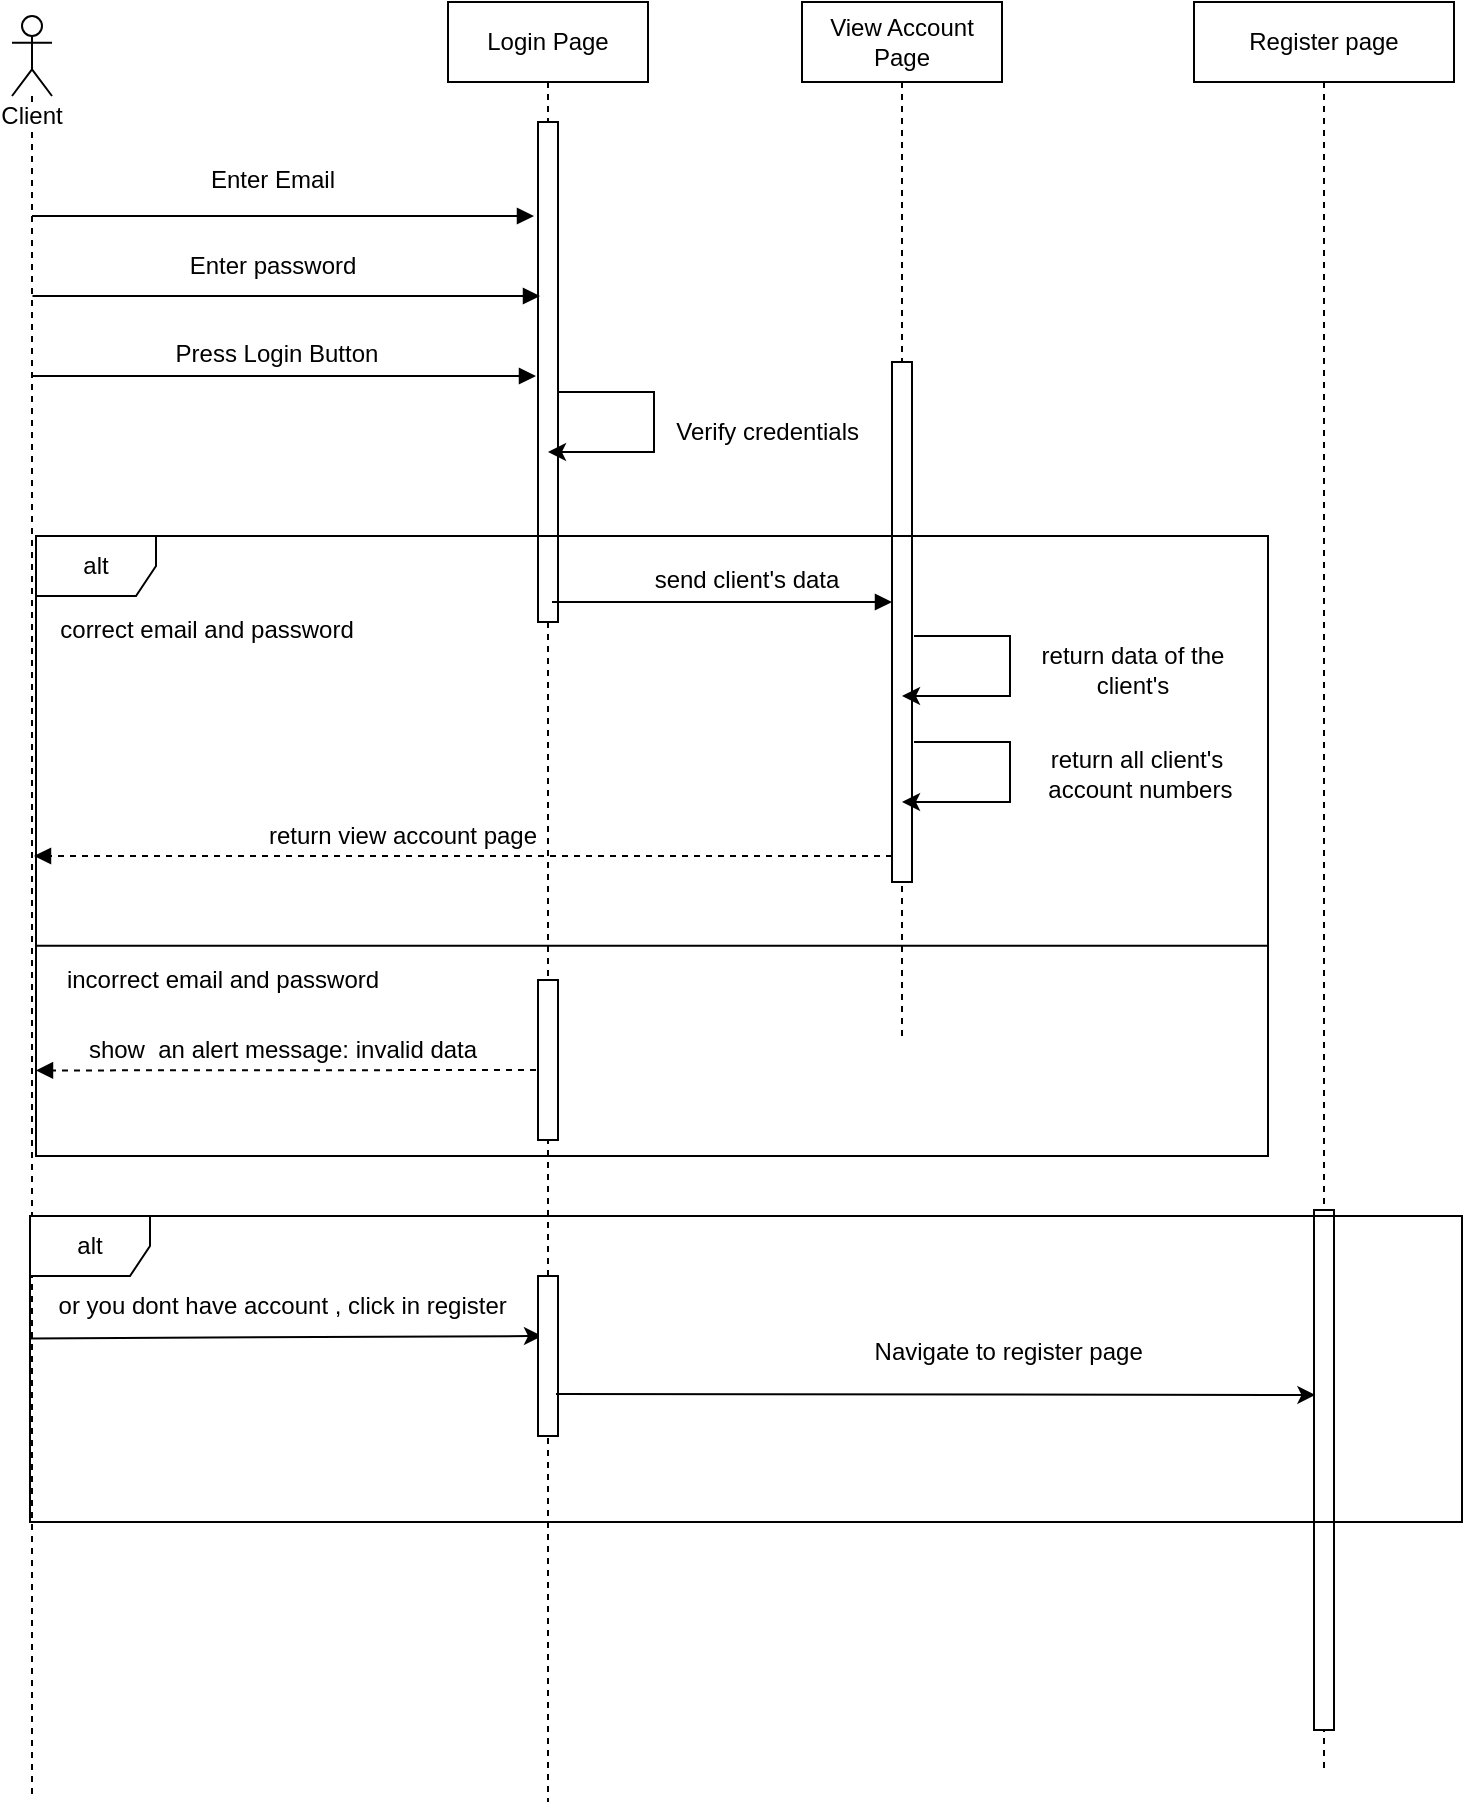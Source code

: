 <mxfile version="21.1.5" type="device">
  <diagram name="Page-1" id="2YBvvXClWsGukQMizWep">
    <mxGraphModel dx="926" dy="476" grid="0" gridSize="10" guides="1" tooltips="1" connect="1" arrows="1" fold="1" page="1" pageScale="1" pageWidth="850" pageHeight="1100" math="0" shadow="0">
      <root>
        <mxCell id="0" />
        <mxCell id="1" parent="0" />
        <mxCell id="IgFrq9FfpR2oLdYjhYIg-1" value="Client&lt;br&gt;" style="shape=umlLifeline;participant=umlActor;perimeter=lifelinePerimeter;whiteSpace=wrap;html=1;container=1;collapsible=0;recursiveResize=0;verticalAlign=top;spacingTop=36;labelBackgroundColor=#ffffff;outlineConnect=0;" parent="1" vertex="1">
          <mxGeometry x="70" y="60" width="20" height="890" as="geometry" />
        </mxCell>
        <mxCell id="IgFrq9FfpR2oLdYjhYIg-9" value="" style="endArrow=block;endFill=1;endSize=6;html=1;" parent="IgFrq9FfpR2oLdYjhYIg-1" edge="1">
          <mxGeometry width="100" relative="1" as="geometry">
            <mxPoint x="10" y="100" as="sourcePoint" />
            <mxPoint x="261" y="100" as="targetPoint" />
          </mxGeometry>
        </mxCell>
        <mxCell id="IgFrq9FfpR2oLdYjhYIg-2" value="Login Page&lt;br&gt;" style="shape=umlLifeline;perimeter=lifelinePerimeter;whiteSpace=wrap;html=1;container=1;collapsible=0;recursiveResize=0;outlineConnect=0;" parent="1" vertex="1">
          <mxGeometry x="288" y="53" width="100" height="900" as="geometry" />
        </mxCell>
        <mxCell id="IgFrq9FfpR2oLdYjhYIg-4" value="" style="html=1;points=[];perimeter=orthogonalPerimeter;" parent="IgFrq9FfpR2oLdYjhYIg-2" vertex="1">
          <mxGeometry x="45" y="60" width="10" height="250" as="geometry" />
        </mxCell>
        <mxCell id="fi9knDPnngR9Sk_oVO4m-11" value="" style="endArrow=classic;html=1;rounded=0;exitX=1;exitY=0.54;exitDx=0;exitDy=0;exitPerimeter=0;" edge="1" parent="IgFrq9FfpR2oLdYjhYIg-2" source="IgFrq9FfpR2oLdYjhYIg-4" target="IgFrq9FfpR2oLdYjhYIg-2">
          <mxGeometry width="50" height="50" relative="1" as="geometry">
            <mxPoint x="60" y="195" as="sourcePoint" />
            <mxPoint x="60" y="242" as="targetPoint" />
            <Array as="points">
              <mxPoint x="103" y="195" />
              <mxPoint x="103" y="225" />
              <mxPoint x="80" y="225" />
            </Array>
          </mxGeometry>
        </mxCell>
        <mxCell id="IgFrq9FfpR2oLdYjhYIg-3" value="View Account Page" style="shape=umlLifeline;perimeter=lifelinePerimeter;whiteSpace=wrap;html=1;container=1;collapsible=0;recursiveResize=0;outlineConnect=0;" parent="1" vertex="1">
          <mxGeometry x="465" y="53" width="100" height="520" as="geometry" />
        </mxCell>
        <mxCell id="IgFrq9FfpR2oLdYjhYIg-19" value="" style="html=1;points=[];perimeter=orthogonalPerimeter;" parent="IgFrq9FfpR2oLdYjhYIg-3" vertex="1">
          <mxGeometry x="45" y="180" width="10" height="260" as="geometry" />
        </mxCell>
        <mxCell id="IgFrq9FfpR2oLdYjhYIg-10" value="Enter Email&lt;br&gt;" style="text;html=1;align=center;verticalAlign=middle;resizable=0;points=[];autosize=1;" parent="1" vertex="1">
          <mxGeometry x="160" y="132" width="80" height="20" as="geometry" />
        </mxCell>
        <mxCell id="IgFrq9FfpR2oLdYjhYIg-11" value="" style="endArrow=block;endFill=1;endSize=6;html=1;" parent="1" edge="1">
          <mxGeometry width="100" relative="1" as="geometry">
            <mxPoint x="80.25" y="200" as="sourcePoint" />
            <mxPoint x="334" y="200" as="targetPoint" />
          </mxGeometry>
        </mxCell>
        <mxCell id="IgFrq9FfpR2oLdYjhYIg-12" value="Enter password&lt;br&gt;&lt;br&gt;" style="text;html=1;align=center;verticalAlign=middle;resizable=0;points=[];autosize=1;" parent="1" vertex="1">
          <mxGeometry x="150" y="177" width="100" height="30" as="geometry" />
        </mxCell>
        <mxCell id="IgFrq9FfpR2oLdYjhYIg-13" value="" style="endArrow=block;endFill=1;endSize=6;html=1;" parent="1" edge="1">
          <mxGeometry width="100" relative="1" as="geometry">
            <mxPoint x="80.25" y="240" as="sourcePoint" />
            <mxPoint x="332" y="240" as="targetPoint" />
          </mxGeometry>
        </mxCell>
        <mxCell id="IgFrq9FfpR2oLdYjhYIg-14" value="Press Login Button&lt;br&gt;" style="text;html=1;align=center;verticalAlign=middle;resizable=0;points=[];autosize=1;" parent="1" vertex="1">
          <mxGeometry x="142" y="219" width="120" height="20" as="geometry" />
        </mxCell>
        <mxCell id="IgFrq9FfpR2oLdYjhYIg-17" value="alt" style="shape=umlFrame;whiteSpace=wrap;html=1;" parent="1" vertex="1">
          <mxGeometry x="82" y="320" width="616" height="310" as="geometry" />
        </mxCell>
        <mxCell id="IgFrq9FfpR2oLdYjhYIg-18" value="correct email and password" style="text;html=1;align=center;verticalAlign=middle;resizable=0;points=[];autosize=1;" parent="1" vertex="1">
          <mxGeometry x="87" y="357" width="160" height="20" as="geometry" />
        </mxCell>
        <mxCell id="IgFrq9FfpR2oLdYjhYIg-22" value="" style="endArrow=block;endFill=1;endSize=6;html=1;" parent="1" edge="1">
          <mxGeometry width="100" relative="1" as="geometry">
            <mxPoint x="340" y="353" as="sourcePoint" />
            <mxPoint x="510" y="353" as="targetPoint" />
          </mxGeometry>
        </mxCell>
        <mxCell id="IgFrq9FfpR2oLdYjhYIg-23" value="send client&#39;s data" style="text;html=1;align=center;verticalAlign=middle;resizable=0;points=[];autosize=1;" parent="1" vertex="1">
          <mxGeometry x="382" y="332" width="110" height="20" as="geometry" />
        </mxCell>
        <mxCell id="IgFrq9FfpR2oLdYjhYIg-28" value="" style="endArrow=block;endFill=1;endSize=6;html=1;dashed=1;" parent="1" edge="1">
          <mxGeometry width="100" relative="1" as="geometry">
            <mxPoint x="510" y="480" as="sourcePoint" />
            <mxPoint x="81" y="480" as="targetPoint" />
            <Array as="points">
              <mxPoint x="355" y="480" />
            </Array>
          </mxGeometry>
        </mxCell>
        <mxCell id="IgFrq9FfpR2oLdYjhYIg-29" value="return view account page" style="text;html=1;align=center;verticalAlign=middle;resizable=0;points=[];autosize=1;" parent="1" vertex="1">
          <mxGeometry x="190" y="460" width="150" height="20" as="geometry" />
        </mxCell>
        <mxCell id="IgFrq9FfpR2oLdYjhYIg-36" value="" style="endArrow=none;html=1;exitX=0;exitY=0.661;exitDx=0;exitDy=0;exitPerimeter=0;entryX=1;entryY=0.661;entryDx=0;entryDy=0;entryPerimeter=0;" parent="1" source="IgFrq9FfpR2oLdYjhYIg-17" target="IgFrq9FfpR2oLdYjhYIg-17" edge="1">
          <mxGeometry width="50" height="50" relative="1" as="geometry">
            <mxPoint x="160" y="590" as="sourcePoint" />
            <mxPoint x="700" y="525" as="targetPoint" />
          </mxGeometry>
        </mxCell>
        <mxCell id="IgFrq9FfpR2oLdYjhYIg-37" value="incorrect email and password" style="text;html=1;align=center;verticalAlign=middle;resizable=0;points=[];autosize=1;" parent="1" vertex="1">
          <mxGeometry x="90" y="532" width="170" height="20" as="geometry" />
        </mxCell>
        <mxCell id="IgFrq9FfpR2oLdYjhYIg-38" value="" style="html=1;points=[];perimeter=orthogonalPerimeter;" parent="1" vertex="1">
          <mxGeometry x="333" y="542" width="10" height="80" as="geometry" />
        </mxCell>
        <mxCell id="IgFrq9FfpR2oLdYjhYIg-40" value="show&amp;nbsp; an alert message: invalid data" style="text;html=1;align=center;verticalAlign=middle;resizable=0;points=[];autosize=1;" parent="1" vertex="1">
          <mxGeometry x="95" y="562" width="220" height="30" as="geometry" />
        </mxCell>
        <mxCell id="IgFrq9FfpR2oLdYjhYIg-47" value="Verify credentials&amp;nbsp;" style="text;html=1;align=center;verticalAlign=middle;resizable=0;points=[];autosize=1;" parent="1" vertex="1">
          <mxGeometry x="394" y="258" width="110" height="20" as="geometry" />
        </mxCell>
        <mxCell id="IgFrq9FfpR2oLdYjhYIg-60" value="return data of the&lt;br&gt;&amp;nbsp;client&#39;s&amp;nbsp;" style="text;html=1;align=center;verticalAlign=middle;resizable=0;points=[];autosize=1;" parent="1" vertex="1">
          <mxGeometry x="575" y="367" width="110" height="40" as="geometry" />
        </mxCell>
        <mxCell id="IgFrq9FfpR2oLdYjhYIg-61" value="return all client&#39;s&lt;br&gt;&amp;nbsp;account numbers" style="text;html=1;align=center;verticalAlign=middle;resizable=0;points=[];autosize=1;" parent="1" vertex="1">
          <mxGeometry x="577" y="424" width="110" height="30" as="geometry" />
        </mxCell>
        <mxCell id="fi9knDPnngR9Sk_oVO4m-3" value="Register page" style="shape=umlLifeline;perimeter=lifelinePerimeter;whiteSpace=wrap;html=1;container=1;collapsible=0;recursiveResize=0;outlineConnect=0;" vertex="1" parent="1">
          <mxGeometry x="661" y="53" width="130" height="885" as="geometry" />
        </mxCell>
        <mxCell id="fi9knDPnngR9Sk_oVO4m-4" value="" style="html=1;points=[];perimeter=orthogonalPerimeter;" vertex="1" parent="fi9knDPnngR9Sk_oVO4m-3">
          <mxGeometry x="60" y="604" width="10" height="260" as="geometry" />
        </mxCell>
        <mxCell id="fi9knDPnngR9Sk_oVO4m-5" value="alt" style="shape=umlFrame;whiteSpace=wrap;html=1;" vertex="1" parent="1">
          <mxGeometry x="79" y="660" width="716" height="153" as="geometry" />
        </mxCell>
        <mxCell id="fi9knDPnngR9Sk_oVO4m-6" value="" style="endArrow=classic;html=1;rounded=0;exitX=0;exitY=0.4;exitDx=0;exitDy=0;exitPerimeter=0;entryX=0.2;entryY=0.375;entryDx=0;entryDy=0;entryPerimeter=0;" edge="1" parent="1" source="fi9knDPnngR9Sk_oVO4m-5" target="fi9knDPnngR9Sk_oVO4m-7">
          <mxGeometry width="50" height="50" relative="1" as="geometry">
            <mxPoint x="80" y="727" as="sourcePoint" />
            <mxPoint x="370" y="720" as="targetPoint" />
          </mxGeometry>
        </mxCell>
        <mxCell id="fi9knDPnngR9Sk_oVO4m-7" value="" style="html=1;points=[];perimeter=orthogonalPerimeter;" vertex="1" parent="1">
          <mxGeometry x="333" y="690" width="10" height="80" as="geometry" />
        </mxCell>
        <mxCell id="fi9knDPnngR9Sk_oVO4m-8" value="or you dont have account , click in register&amp;nbsp;" style="text;html=1;strokeColor=none;fillColor=none;align=center;verticalAlign=middle;whiteSpace=wrap;rounded=0;" vertex="1" parent="1">
          <mxGeometry x="87" y="690" width="240" height="30" as="geometry" />
        </mxCell>
        <mxCell id="fi9knDPnngR9Sk_oVO4m-9" value="" style="endArrow=classic;html=1;rounded=0;exitX=0.9;exitY=0.738;exitDx=0;exitDy=0;exitPerimeter=0;entryX=0.891;entryY=1.011;entryDx=0;entryDy=0;entryPerimeter=0;" edge="1" parent="1" source="fi9knDPnngR9Sk_oVO4m-7" target="fi9knDPnngR9Sk_oVO4m-10">
          <mxGeometry width="50" height="50" relative="1" as="geometry">
            <mxPoint x="570" y="800" as="sourcePoint" />
            <mxPoint x="620" y="750" as="targetPoint" />
          </mxGeometry>
        </mxCell>
        <mxCell id="fi9knDPnngR9Sk_oVO4m-10" value="Navigate to register page&amp;nbsp;" style="text;html=1;strokeColor=none;fillColor=none;align=center;verticalAlign=middle;whiteSpace=wrap;rounded=0;" vertex="1" parent="1">
          <mxGeometry x="376" y="706" width="388" height="43" as="geometry" />
        </mxCell>
        <mxCell id="fi9knDPnngR9Sk_oVO4m-20" value="" style="endArrow=block;endFill=1;endSize=6;html=1;dashed=1;entryX=0;entryY=0.862;entryDx=0;entryDy=0;entryPerimeter=0;" edge="1" parent="1" target="IgFrq9FfpR2oLdYjhYIg-17">
          <mxGeometry width="100" relative="1" as="geometry">
            <mxPoint x="332" y="587" as="sourcePoint" />
            <mxPoint x="68" y="579" as="targetPoint" />
            <Array as="points" />
          </mxGeometry>
        </mxCell>
        <mxCell id="fi9knDPnngR9Sk_oVO4m-26" value="" style="endArrow=classic;html=1;rounded=0;exitX=1;exitY=0.54;exitDx=0;exitDy=0;exitPerimeter=0;" edge="1" parent="1">
          <mxGeometry width="50" height="50" relative="1" as="geometry">
            <mxPoint x="521" y="423" as="sourcePoint" />
            <mxPoint x="515" y="453" as="targetPoint" />
            <Array as="points">
              <mxPoint x="569" y="423" />
              <mxPoint x="569" y="453" />
              <mxPoint x="546" y="453" />
            </Array>
          </mxGeometry>
        </mxCell>
        <mxCell id="fi9knDPnngR9Sk_oVO4m-29" value="" style="endArrow=classic;html=1;rounded=0;exitX=1;exitY=0.54;exitDx=0;exitDy=0;exitPerimeter=0;" edge="1" parent="1">
          <mxGeometry width="50" height="50" relative="1" as="geometry">
            <mxPoint x="521" y="370" as="sourcePoint" />
            <mxPoint x="515" y="400" as="targetPoint" />
            <Array as="points">
              <mxPoint x="569" y="370" />
              <mxPoint x="569" y="400" />
              <mxPoint x="546" y="400" />
            </Array>
          </mxGeometry>
        </mxCell>
      </root>
    </mxGraphModel>
  </diagram>
</mxfile>
